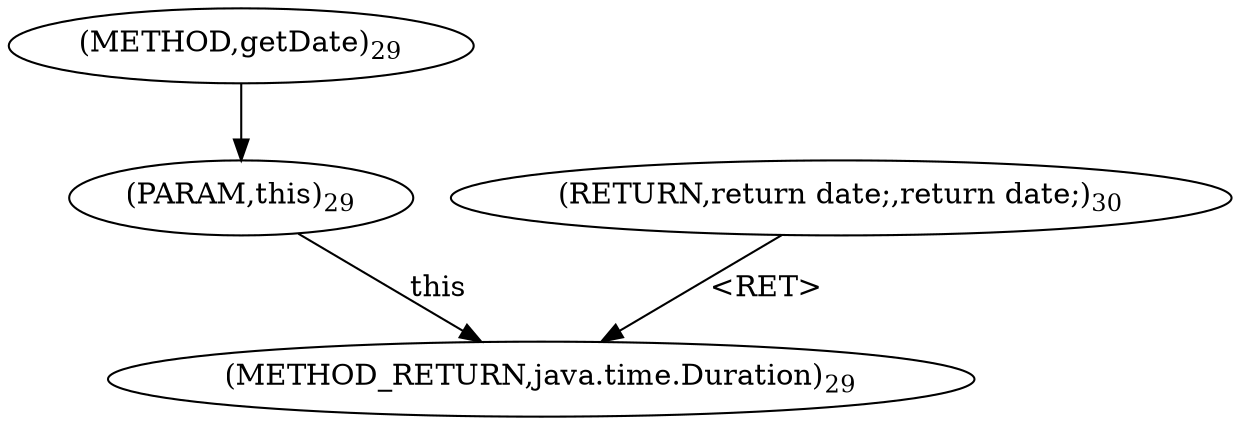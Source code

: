 digraph "getDate" {  
"69" [label = <(METHOD,getDate)<SUB>29</SUB>> ]
"78" [label = <(METHOD_RETURN,java.time.Duration)<SUB>29</SUB>> ]
"70" [label = <(PARAM,this)<SUB>29</SUB>> ]
"72" [label = <(RETURN,return date;,return date;)<SUB>30</SUB>> ]
  "72" -> "78"  [ label = "&lt;RET&gt;"] 
  "70" -> "78"  [ label = "this"] 
  "69" -> "70" 
}
